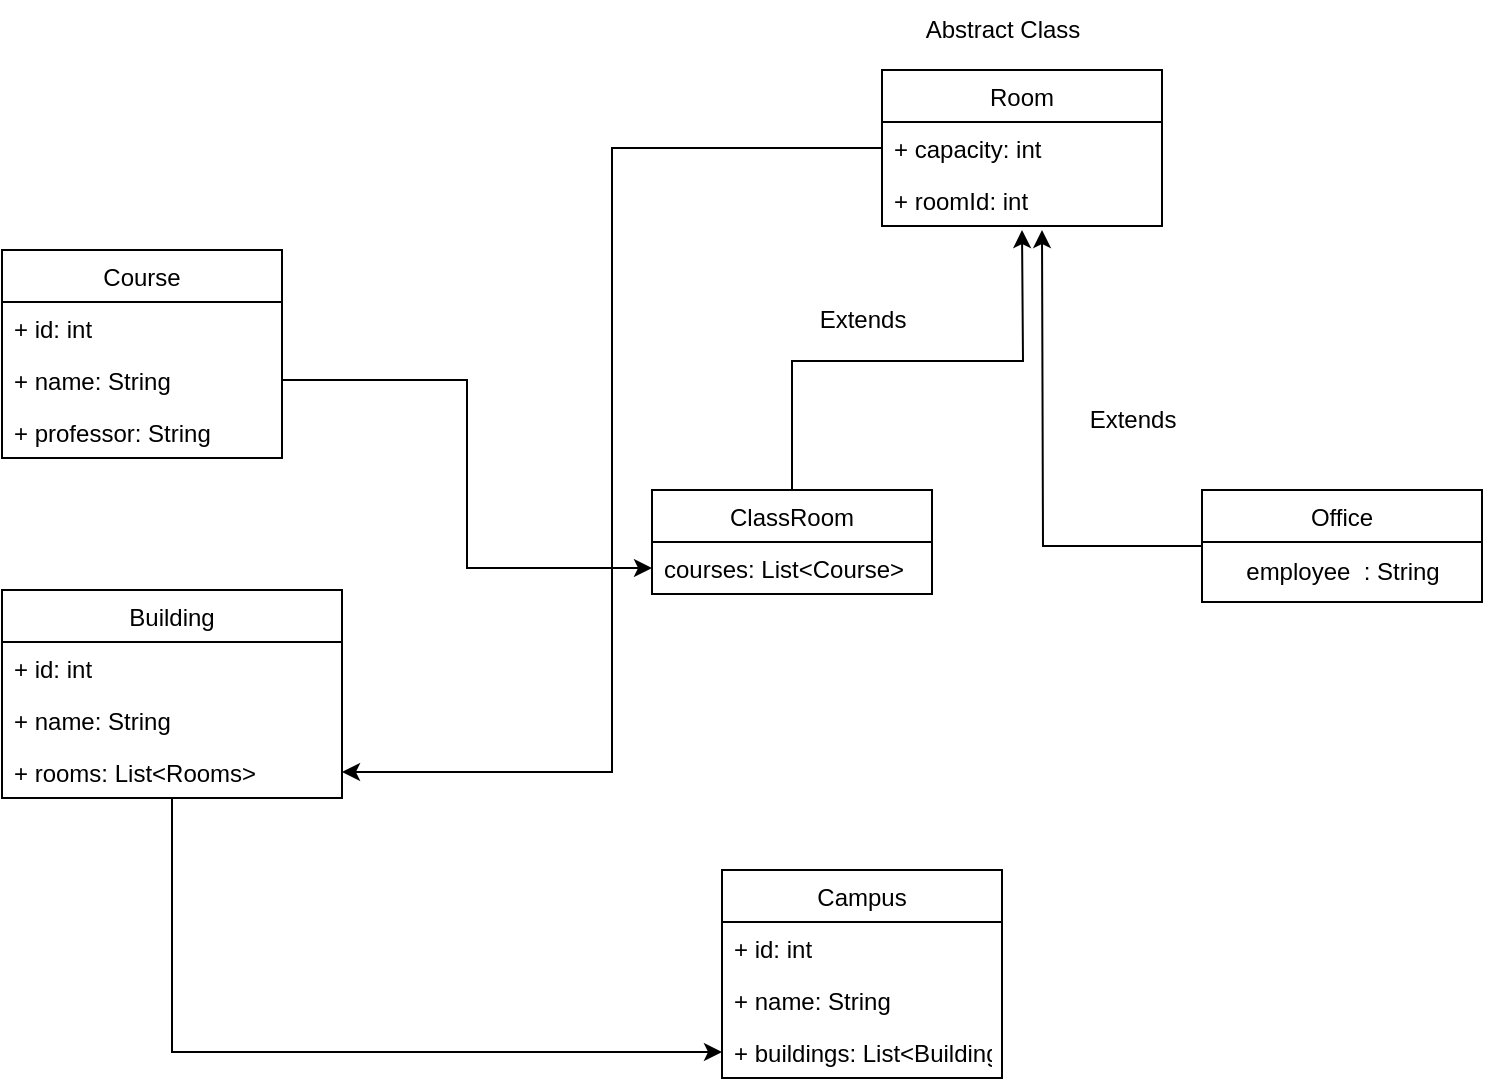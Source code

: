 <mxfile version="20.3.0" type="device"><diagram id="ngQuERP9ysIlEuW0ywGx" name="Page-1"><mxGraphModel dx="1038" dy="641" grid="1" gridSize="10" guides="1" tooltips="1" connect="1" arrows="1" fold="1" page="1" pageScale="1" pageWidth="850" pageHeight="1100" math="0" shadow="0"><root><mxCell id="0"/><mxCell id="1" parent="0"/><mxCell id="0GhFtj0dG4BDqcCIchhQ-1" value="Course" style="swimlane;fontStyle=0;childLayout=stackLayout;horizontal=1;startSize=26;fillColor=none;horizontalStack=0;resizeParent=1;resizeParentMax=0;resizeLast=0;collapsible=1;marginBottom=0;" parent="1" vertex="1"><mxGeometry x="30" y="150" width="140" height="104" as="geometry"/></mxCell><mxCell id="0GhFtj0dG4BDqcCIchhQ-2" value="+ id: int" style="text;strokeColor=none;fillColor=none;align=left;verticalAlign=top;spacingLeft=4;spacingRight=4;overflow=hidden;rotatable=0;points=[[0,0.5],[1,0.5]];portConstraint=eastwest;" parent="0GhFtj0dG4BDqcCIchhQ-1" vertex="1"><mxGeometry y="26" width="140" height="26" as="geometry"/></mxCell><mxCell id="0GhFtj0dG4BDqcCIchhQ-3" value="+ name: String" style="text;strokeColor=none;fillColor=none;align=left;verticalAlign=top;spacingLeft=4;spacingRight=4;overflow=hidden;rotatable=0;points=[[0,0.5],[1,0.5]];portConstraint=eastwest;" parent="0GhFtj0dG4BDqcCIchhQ-1" vertex="1"><mxGeometry y="52" width="140" height="26" as="geometry"/></mxCell><mxCell id="0GhFtj0dG4BDqcCIchhQ-4" value="+ professor: String" style="text;strokeColor=none;fillColor=none;align=left;verticalAlign=top;spacingLeft=4;spacingRight=4;overflow=hidden;rotatable=0;points=[[0,0.5],[1,0.5]];portConstraint=eastwest;" parent="0GhFtj0dG4BDqcCIchhQ-1" vertex="1"><mxGeometry y="78" width="140" height="26" as="geometry"/></mxCell><mxCell id="0GhFtj0dG4BDqcCIchhQ-38" style="edgeStyle=orthogonalEdgeStyle;rounded=0;orthogonalLoop=1;jettySize=auto;html=1;entryX=0;entryY=0.5;entryDx=0;entryDy=0;fontFamily=Helvetica;" parent="1" source="0GhFtj0dG4BDqcCIchhQ-5" target="0GhFtj0dG4BDqcCIchhQ-36" edge="1"><mxGeometry relative="1" as="geometry"/></mxCell><mxCell id="0GhFtj0dG4BDqcCIchhQ-5" value="Building" style="swimlane;fontStyle=0;childLayout=stackLayout;horizontal=1;startSize=26;fillColor=none;horizontalStack=0;resizeParent=1;resizeParentMax=0;resizeLast=0;collapsible=1;marginBottom=0;" parent="1" vertex="1"><mxGeometry x="30" y="320" width="170" height="104" as="geometry"/></mxCell><mxCell id="0GhFtj0dG4BDqcCIchhQ-6" value="+ id: int" style="text;strokeColor=none;fillColor=none;align=left;verticalAlign=top;spacingLeft=4;spacingRight=4;overflow=hidden;rotatable=0;points=[[0,0.5],[1,0.5]];portConstraint=eastwest;" parent="0GhFtj0dG4BDqcCIchhQ-5" vertex="1"><mxGeometry y="26" width="170" height="26" as="geometry"/></mxCell><mxCell id="0GhFtj0dG4BDqcCIchhQ-7" value="+ name: String" style="text;strokeColor=none;fillColor=none;align=left;verticalAlign=top;spacingLeft=4;spacingRight=4;overflow=hidden;rotatable=0;points=[[0,0.5],[1,0.5]];portConstraint=eastwest;" parent="0GhFtj0dG4BDqcCIchhQ-5" vertex="1"><mxGeometry y="52" width="170" height="26" as="geometry"/></mxCell><mxCell id="0GhFtj0dG4BDqcCIchhQ-8" value="+ rooms: List&lt;Rooms&gt;" style="text;strokeColor=none;fillColor=none;align=left;verticalAlign=top;spacingLeft=4;spacingRight=4;overflow=hidden;rotatable=0;points=[[0,0.5],[1,0.5]];portConstraint=eastwest;" parent="0GhFtj0dG4BDqcCIchhQ-5" vertex="1"><mxGeometry y="78" width="170" height="26" as="geometry"/></mxCell><mxCell id="0GhFtj0dG4BDqcCIchhQ-9" value="Room" style="swimlane;fontStyle=0;childLayout=stackLayout;horizontal=1;startSize=26;fillColor=none;horizontalStack=0;resizeParent=1;resizeParentMax=0;resizeLast=0;collapsible=1;marginBottom=0;fontFamily=Helvetica;labelBackgroundColor=default;" parent="1" vertex="1"><mxGeometry x="470" y="60" width="140" height="78" as="geometry"/></mxCell><mxCell id="0GhFtj0dG4BDqcCIchhQ-10" value="+ capacity: int" style="text;strokeColor=none;fillColor=none;align=left;verticalAlign=top;spacingLeft=4;spacingRight=4;overflow=hidden;rotatable=0;points=[[0,0.5],[1,0.5]];portConstraint=eastwest;" parent="0GhFtj0dG4BDqcCIchhQ-9" vertex="1"><mxGeometry y="26" width="140" height="26" as="geometry"/></mxCell><mxCell id="0GhFtj0dG4BDqcCIchhQ-11" value="+ roomId: int" style="text;strokeColor=none;fillColor=none;align=left;verticalAlign=top;spacingLeft=4;spacingRight=4;overflow=hidden;rotatable=0;points=[[0,0.5],[1,0.5]];portConstraint=eastwest;" parent="0GhFtj0dG4BDqcCIchhQ-9" vertex="1"><mxGeometry y="52" width="140" height="26" as="geometry"/></mxCell><mxCell id="0GhFtj0dG4BDqcCIchhQ-22" style="edgeStyle=orthogonalEdgeStyle;rounded=0;orthogonalLoop=1;jettySize=auto;html=1;exitX=0.5;exitY=0;exitDx=0;exitDy=0;fontFamily=Helvetica;" parent="1" source="0GhFtj0dG4BDqcCIchhQ-14" edge="1"><mxGeometry relative="1" as="geometry"><mxPoint x="540" y="140" as="targetPoint"/></mxGeometry></mxCell><mxCell id="0GhFtj0dG4BDqcCIchhQ-14" value="ClassRoom" style="swimlane;fontStyle=0;childLayout=stackLayout;horizontal=1;startSize=26;fillColor=none;horizontalStack=0;resizeParent=1;resizeParentMax=0;resizeLast=0;collapsible=1;marginBottom=0;fontFamily=Helvetica;" parent="1" vertex="1"><mxGeometry x="355" y="270" width="140" height="52" as="geometry"/></mxCell><mxCell id="0GhFtj0dG4BDqcCIchhQ-15" value="courses: List&lt;Course&gt;" style="text;strokeColor=none;fillColor=none;align=left;verticalAlign=top;spacingLeft=4;spacingRight=4;overflow=hidden;rotatable=0;points=[[0,0.5],[1,0.5]];portConstraint=eastwest;fontFamily=Helvetica;" parent="0GhFtj0dG4BDqcCIchhQ-14" vertex="1"><mxGeometry y="26" width="140" height="26" as="geometry"/></mxCell><mxCell id="0GhFtj0dG4BDqcCIchhQ-23" style="edgeStyle=orthogonalEdgeStyle;rounded=0;orthogonalLoop=1;jettySize=auto;html=1;fontFamily=Helvetica;" parent="1" source="0GhFtj0dG4BDqcCIchhQ-18" edge="1"><mxGeometry relative="1" as="geometry"><mxPoint x="550" y="140" as="targetPoint"/></mxGeometry></mxCell><mxCell id="0GhFtj0dG4BDqcCIchhQ-18" value="Office" style="swimlane;fontStyle=0;childLayout=stackLayout;horizontal=1;startSize=26;fillColor=none;horizontalStack=0;resizeParent=1;resizeParentMax=0;resizeLast=0;collapsible=1;marginBottom=0;fontFamily=Helvetica;" parent="1" vertex="1"><mxGeometry x="630" y="270" width="140" height="56" as="geometry"/></mxCell><mxCell id="0GhFtj0dG4BDqcCIchhQ-39" value="employee&amp;nbsp; : String" style="text;html=1;align=center;verticalAlign=middle;resizable=0;points=[];autosize=1;strokeColor=none;fillColor=none;fontFamily=Helvetica;" parent="0GhFtj0dG4BDqcCIchhQ-18" vertex="1"><mxGeometry y="26" width="140" height="30" as="geometry"/></mxCell><mxCell id="0GhFtj0dG4BDqcCIchhQ-24" style="edgeStyle=orthogonalEdgeStyle;rounded=0;orthogonalLoop=1;jettySize=auto;html=1;entryX=0;entryY=0.5;entryDx=0;entryDy=0;fontFamily=Helvetica;" parent="1" source="0GhFtj0dG4BDqcCIchhQ-3" target="0GhFtj0dG4BDqcCIchhQ-15" edge="1"><mxGeometry relative="1" as="geometry"/></mxCell><mxCell id="0GhFtj0dG4BDqcCIchhQ-25" value="Abstract Class" style="text;html=1;align=center;verticalAlign=middle;resizable=0;points=[];autosize=1;strokeColor=none;fillColor=none;fontFamily=Helvetica;" parent="1" vertex="1"><mxGeometry x="480" y="25" width="100" height="30" as="geometry"/></mxCell><mxCell id="0GhFtj0dG4BDqcCIchhQ-26" value="Extends" style="text;html=1;align=center;verticalAlign=middle;resizable=0;points=[];autosize=1;strokeColor=none;fillColor=none;fontFamily=Helvetica;" parent="1" vertex="1"><mxGeometry x="560" y="220" width="70" height="30" as="geometry"/></mxCell><mxCell id="0GhFtj0dG4BDqcCIchhQ-27" value="Extends" style="text;html=1;align=center;verticalAlign=middle;resizable=0;points=[];autosize=1;strokeColor=none;fillColor=none;fontFamily=Helvetica;" parent="1" vertex="1"><mxGeometry x="425" y="170" width="70" height="30" as="geometry"/></mxCell><mxCell id="0GhFtj0dG4BDqcCIchhQ-28" style="edgeStyle=orthogonalEdgeStyle;rounded=0;orthogonalLoop=1;jettySize=auto;html=1;exitX=0;exitY=0.5;exitDx=0;exitDy=0;entryX=1;entryY=0.5;entryDx=0;entryDy=0;fontFamily=Helvetica;" parent="1" source="0GhFtj0dG4BDqcCIchhQ-10" target="0GhFtj0dG4BDqcCIchhQ-8" edge="1"><mxGeometry relative="1" as="geometry"/></mxCell><mxCell id="0GhFtj0dG4BDqcCIchhQ-33" value="Campus" style="swimlane;fontStyle=0;childLayout=stackLayout;horizontal=1;startSize=26;fillColor=none;horizontalStack=0;resizeParent=1;resizeParentMax=0;resizeLast=0;collapsible=1;marginBottom=0;labelBackgroundColor=none;fontFamily=Helvetica;" parent="1" vertex="1"><mxGeometry x="390" y="460" width="140" height="104" as="geometry"/></mxCell><mxCell id="0GhFtj0dG4BDqcCIchhQ-34" value="+ id: int" style="text;strokeColor=none;fillColor=none;align=left;verticalAlign=top;spacingLeft=4;spacingRight=4;overflow=hidden;rotatable=0;points=[[0,0.5],[1,0.5]];portConstraint=eastwest;labelBackgroundColor=none;fontFamily=Helvetica;" parent="0GhFtj0dG4BDqcCIchhQ-33" vertex="1"><mxGeometry y="26" width="140" height="26" as="geometry"/></mxCell><mxCell id="0GhFtj0dG4BDqcCIchhQ-35" value="+ name: String" style="text;strokeColor=none;fillColor=none;align=left;verticalAlign=top;spacingLeft=4;spacingRight=4;overflow=hidden;rotatable=0;points=[[0,0.5],[1,0.5]];portConstraint=eastwest;labelBackgroundColor=none;fontFamily=Helvetica;" parent="0GhFtj0dG4BDqcCIchhQ-33" vertex="1"><mxGeometry y="52" width="140" height="26" as="geometry"/></mxCell><mxCell id="0GhFtj0dG4BDqcCIchhQ-36" value="+ buildings: List&lt;Buildings&gt;" style="text;strokeColor=none;fillColor=none;align=left;verticalAlign=top;spacingLeft=4;spacingRight=4;overflow=hidden;rotatable=0;points=[[0,0.5],[1,0.5]];portConstraint=eastwest;labelBackgroundColor=none;fontFamily=Helvetica;" parent="0GhFtj0dG4BDqcCIchhQ-33" vertex="1"><mxGeometry y="78" width="140" height="26" as="geometry"/></mxCell></root></mxGraphModel></diagram></mxfile>